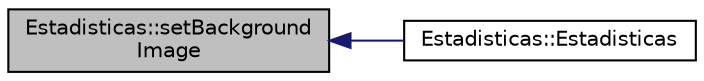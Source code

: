digraph "Estadisticas::setBackgroundImage"
{
  edge [fontname="Helvetica",fontsize="10",labelfontname="Helvetica",labelfontsize="10"];
  node [fontname="Helvetica",fontsize="10",shape=record];
  rankdir="LR";
  Node1 [label="Estadisticas::setBackground\lImage",height=0.2,width=0.4,color="black", fillcolor="grey75", style="filled" fontcolor="black"];
  Node1 -> Node2 [dir="back",color="midnightblue",fontsize="10",style="solid",fontname="Helvetica"];
  Node2 [label="Estadisticas::Estadisticas",height=0.2,width=0.4,color="black", fillcolor="white", style="filled",URL="$class_estadisticas.html#a7dc0cf1c51d2f78d998cdd72740f2ee8"];
}
